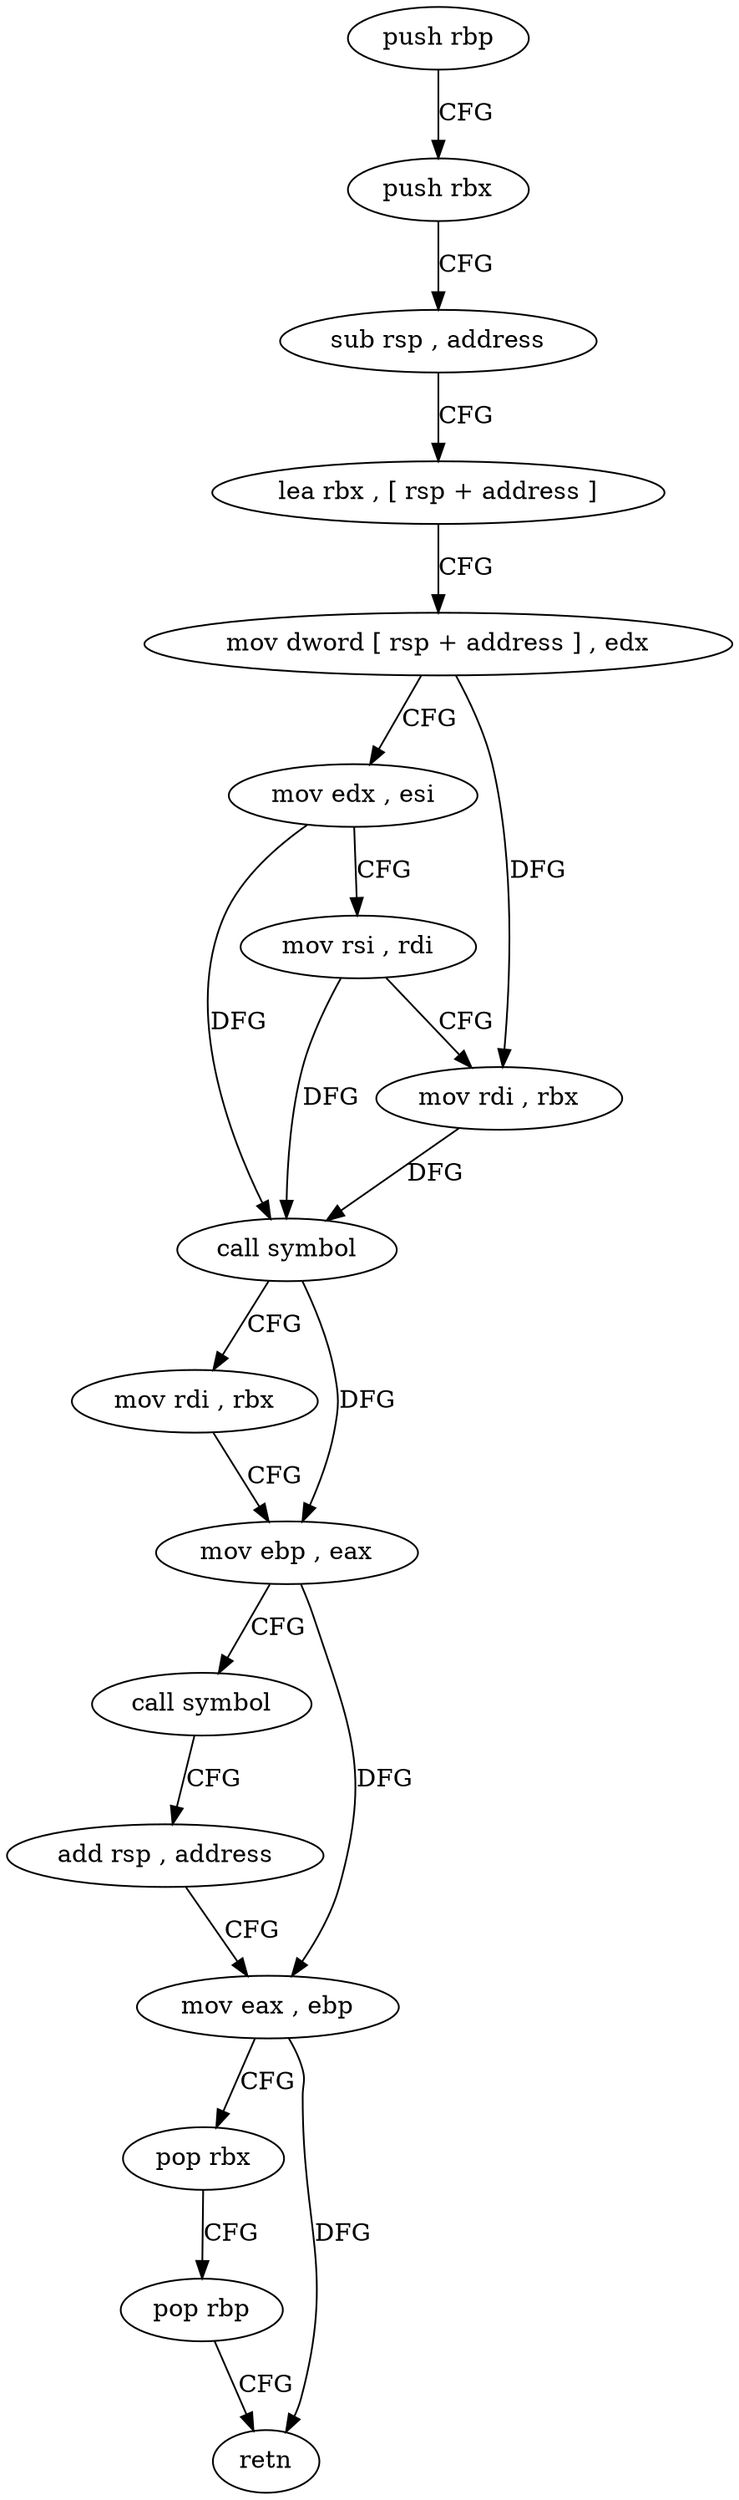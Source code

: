digraph "func" {
"209520" [label = "push rbp" ]
"209521" [label = "push rbx" ]
"209522" [label = "sub rsp , address" ]
"209526" [label = "lea rbx , [ rsp + address ]" ]
"209531" [label = "mov dword [ rsp + address ] , edx" ]
"209535" [label = "mov edx , esi" ]
"209537" [label = "mov rsi , rdi" ]
"209540" [label = "mov rdi , rbx" ]
"209543" [label = "call symbol" ]
"209548" [label = "mov rdi , rbx" ]
"209551" [label = "mov ebp , eax" ]
"209553" [label = "call symbol" ]
"209558" [label = "add rsp , address" ]
"209562" [label = "mov eax , ebp" ]
"209564" [label = "pop rbx" ]
"209565" [label = "pop rbp" ]
"209566" [label = "retn" ]
"209520" -> "209521" [ label = "CFG" ]
"209521" -> "209522" [ label = "CFG" ]
"209522" -> "209526" [ label = "CFG" ]
"209526" -> "209531" [ label = "CFG" ]
"209531" -> "209535" [ label = "CFG" ]
"209531" -> "209540" [ label = "DFG" ]
"209535" -> "209537" [ label = "CFG" ]
"209535" -> "209543" [ label = "DFG" ]
"209537" -> "209540" [ label = "CFG" ]
"209537" -> "209543" [ label = "DFG" ]
"209540" -> "209543" [ label = "DFG" ]
"209543" -> "209548" [ label = "CFG" ]
"209543" -> "209551" [ label = "DFG" ]
"209548" -> "209551" [ label = "CFG" ]
"209551" -> "209553" [ label = "CFG" ]
"209551" -> "209562" [ label = "DFG" ]
"209553" -> "209558" [ label = "CFG" ]
"209558" -> "209562" [ label = "CFG" ]
"209562" -> "209564" [ label = "CFG" ]
"209562" -> "209566" [ label = "DFG" ]
"209564" -> "209565" [ label = "CFG" ]
"209565" -> "209566" [ label = "CFG" ]
}
